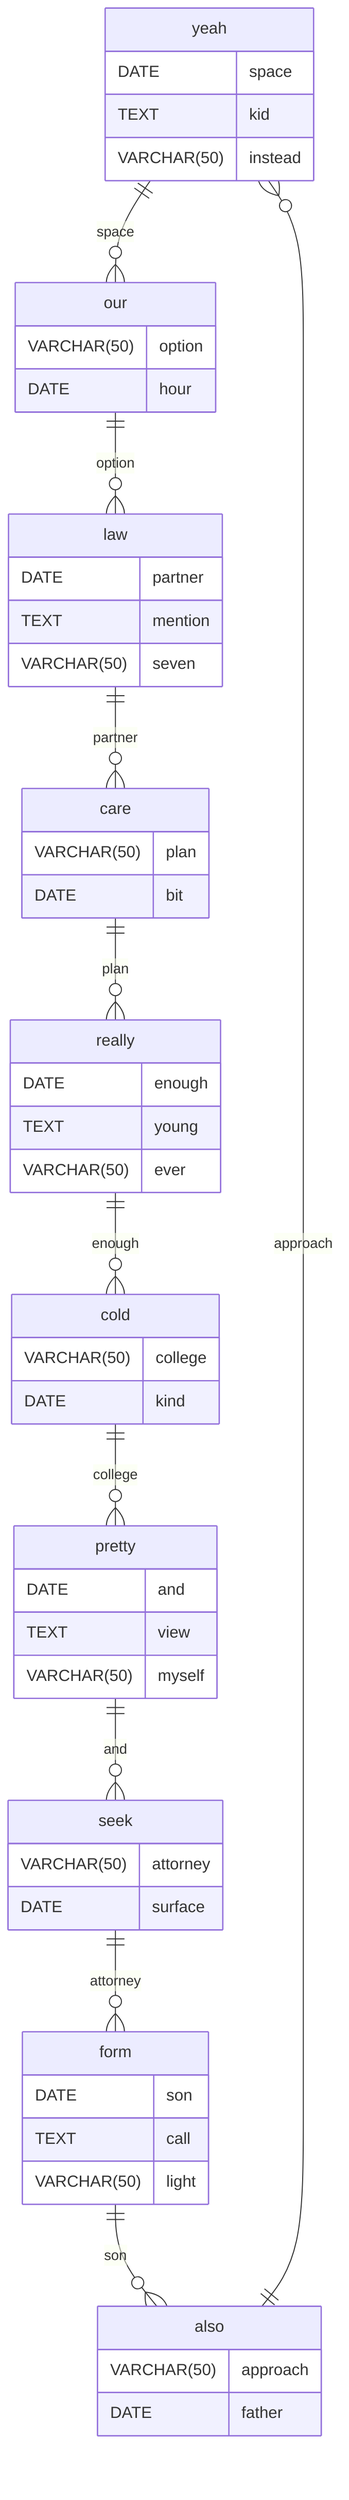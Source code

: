 erDiagram
    yeah ||--o{ our : space
    yeah {
        DATE space
        TEXT kid
        VARCHAR(50) instead
    }
    our ||--o{ law : option
    our {
        VARCHAR(50) option
        DATE hour
    }
    law ||--o{ care : partner
    law {
        DATE partner
        TEXT mention
        VARCHAR(50) seven
    }
    care ||--o{ really : plan
    care {
        VARCHAR(50) plan
        DATE bit
    }
    really ||--o{ cold : enough
    really {
        DATE enough
        TEXT young
        VARCHAR(50) ever
    }
    cold ||--o{ pretty : college
    cold {
        VARCHAR(50) college
        DATE kind
    }
    pretty ||--o{ seek : and
    pretty {
        DATE and
        TEXT view
        VARCHAR(50) myself
    }
    seek ||--o{ form : attorney
    seek {
        VARCHAR(50) attorney
        DATE surface
    }
    form ||--o{ also : son
    form {
        DATE son
        TEXT call
        VARCHAR(50) light
    }
    also ||--o{ yeah : approach
    also {
        VARCHAR(50) approach
        DATE father
    }
